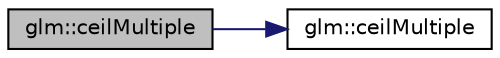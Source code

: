 digraph "glm::ceilMultiple"
{
 // LATEX_PDF_SIZE
  edge [fontname="Helvetica",fontsize="10",labelfontname="Helvetica",labelfontsize="10"];
  node [fontname="Helvetica",fontsize="10",shape=record];
  rankdir="LR";
  Node1 [label="glm::ceilMultiple",height=0.2,width=0.4,color="black", fillcolor="grey75", style="filled", fontcolor="black",tooltip=" "];
  Node1 -> Node2 [color="midnightblue",fontsize="10",style="solid",fontname="Helvetica"];
  Node2 [label="glm::ceilMultiple",height=0.2,width=0.4,color="black", fillcolor="white", style="filled",URL="$group__gtc__round.html#gac84898c466e609cdd2e81d9ba907d9e8",tooltip=" "];
}
